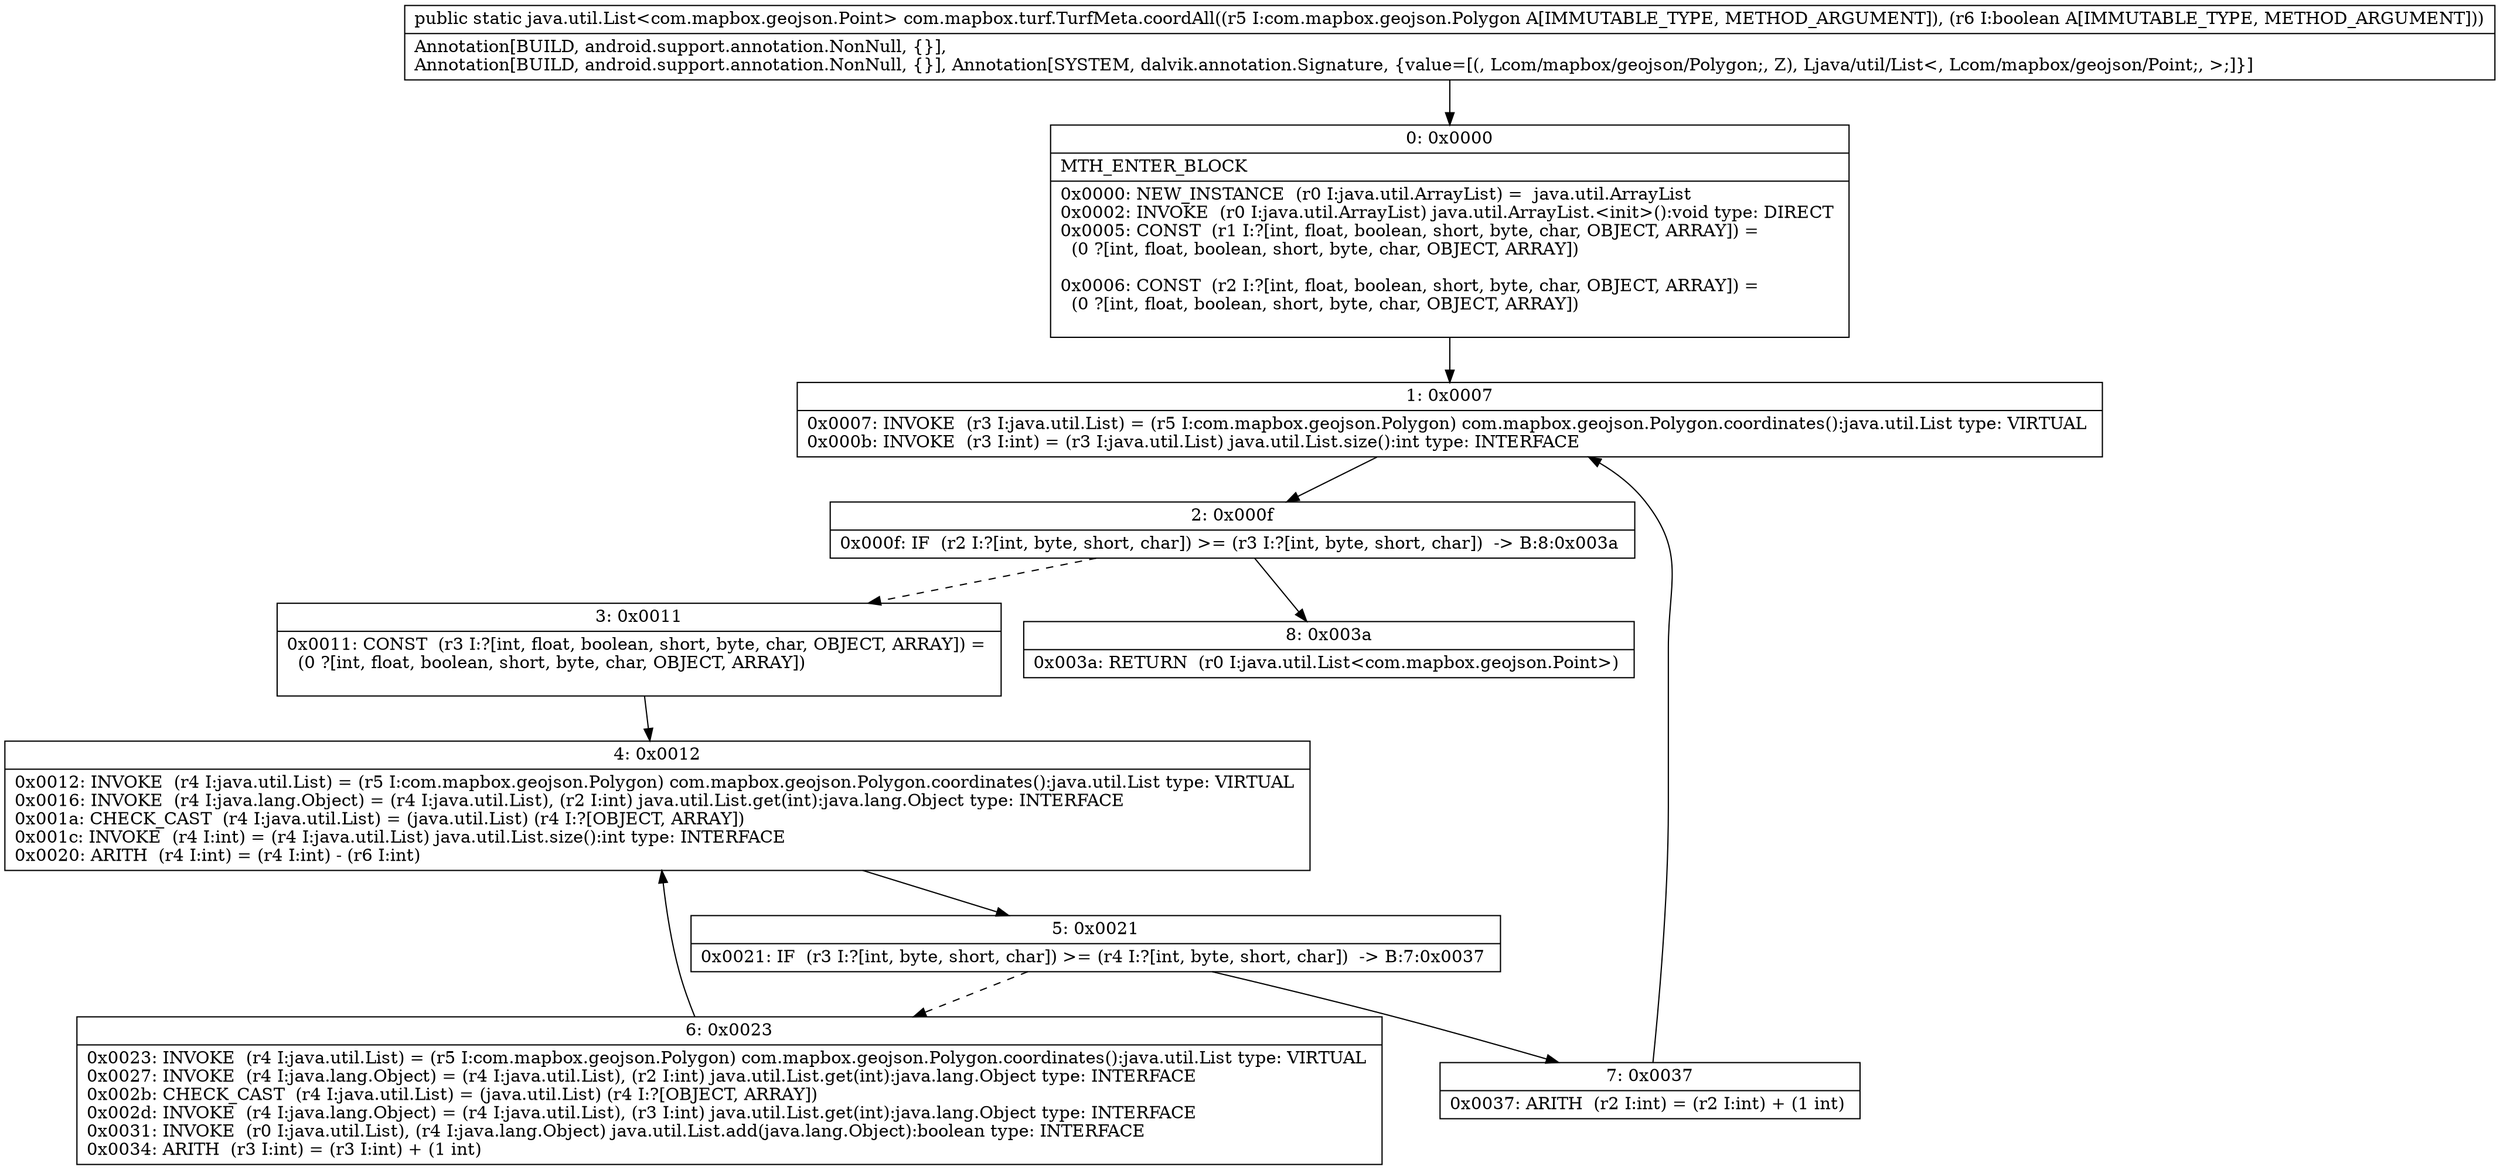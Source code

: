 digraph "CFG forcom.mapbox.turf.TurfMeta.coordAll(Lcom\/mapbox\/geojson\/Polygon;Z)Ljava\/util\/List;" {
Node_0 [shape=record,label="{0\:\ 0x0000|MTH_ENTER_BLOCK\l|0x0000: NEW_INSTANCE  (r0 I:java.util.ArrayList) =  java.util.ArrayList \l0x0002: INVOKE  (r0 I:java.util.ArrayList) java.util.ArrayList.\<init\>():void type: DIRECT \l0x0005: CONST  (r1 I:?[int, float, boolean, short, byte, char, OBJECT, ARRAY]) = \l  (0 ?[int, float, boolean, short, byte, char, OBJECT, ARRAY])\l \l0x0006: CONST  (r2 I:?[int, float, boolean, short, byte, char, OBJECT, ARRAY]) = \l  (0 ?[int, float, boolean, short, byte, char, OBJECT, ARRAY])\l \l}"];
Node_1 [shape=record,label="{1\:\ 0x0007|0x0007: INVOKE  (r3 I:java.util.List) = (r5 I:com.mapbox.geojson.Polygon) com.mapbox.geojson.Polygon.coordinates():java.util.List type: VIRTUAL \l0x000b: INVOKE  (r3 I:int) = (r3 I:java.util.List) java.util.List.size():int type: INTERFACE \l}"];
Node_2 [shape=record,label="{2\:\ 0x000f|0x000f: IF  (r2 I:?[int, byte, short, char]) \>= (r3 I:?[int, byte, short, char])  \-\> B:8:0x003a \l}"];
Node_3 [shape=record,label="{3\:\ 0x0011|0x0011: CONST  (r3 I:?[int, float, boolean, short, byte, char, OBJECT, ARRAY]) = \l  (0 ?[int, float, boolean, short, byte, char, OBJECT, ARRAY])\l \l}"];
Node_4 [shape=record,label="{4\:\ 0x0012|0x0012: INVOKE  (r4 I:java.util.List) = (r5 I:com.mapbox.geojson.Polygon) com.mapbox.geojson.Polygon.coordinates():java.util.List type: VIRTUAL \l0x0016: INVOKE  (r4 I:java.lang.Object) = (r4 I:java.util.List), (r2 I:int) java.util.List.get(int):java.lang.Object type: INTERFACE \l0x001a: CHECK_CAST  (r4 I:java.util.List) = (java.util.List) (r4 I:?[OBJECT, ARRAY]) \l0x001c: INVOKE  (r4 I:int) = (r4 I:java.util.List) java.util.List.size():int type: INTERFACE \l0x0020: ARITH  (r4 I:int) = (r4 I:int) \- (r6 I:int) \l}"];
Node_5 [shape=record,label="{5\:\ 0x0021|0x0021: IF  (r3 I:?[int, byte, short, char]) \>= (r4 I:?[int, byte, short, char])  \-\> B:7:0x0037 \l}"];
Node_6 [shape=record,label="{6\:\ 0x0023|0x0023: INVOKE  (r4 I:java.util.List) = (r5 I:com.mapbox.geojson.Polygon) com.mapbox.geojson.Polygon.coordinates():java.util.List type: VIRTUAL \l0x0027: INVOKE  (r4 I:java.lang.Object) = (r4 I:java.util.List), (r2 I:int) java.util.List.get(int):java.lang.Object type: INTERFACE \l0x002b: CHECK_CAST  (r4 I:java.util.List) = (java.util.List) (r4 I:?[OBJECT, ARRAY]) \l0x002d: INVOKE  (r4 I:java.lang.Object) = (r4 I:java.util.List), (r3 I:int) java.util.List.get(int):java.lang.Object type: INTERFACE \l0x0031: INVOKE  (r0 I:java.util.List), (r4 I:java.lang.Object) java.util.List.add(java.lang.Object):boolean type: INTERFACE \l0x0034: ARITH  (r3 I:int) = (r3 I:int) + (1 int) \l}"];
Node_7 [shape=record,label="{7\:\ 0x0037|0x0037: ARITH  (r2 I:int) = (r2 I:int) + (1 int) \l}"];
Node_8 [shape=record,label="{8\:\ 0x003a|0x003a: RETURN  (r0 I:java.util.List\<com.mapbox.geojson.Point\>) \l}"];
MethodNode[shape=record,label="{public static java.util.List\<com.mapbox.geojson.Point\> com.mapbox.turf.TurfMeta.coordAll((r5 I:com.mapbox.geojson.Polygon A[IMMUTABLE_TYPE, METHOD_ARGUMENT]), (r6 I:boolean A[IMMUTABLE_TYPE, METHOD_ARGUMENT]))  | Annotation[BUILD, android.support.annotation.NonNull, \{\}], \lAnnotation[BUILD, android.support.annotation.NonNull, \{\}], Annotation[SYSTEM, dalvik.annotation.Signature, \{value=[(, Lcom\/mapbox\/geojson\/Polygon;, Z), Ljava\/util\/List\<, Lcom\/mapbox\/geojson\/Point;, \>;]\}]\l}"];
MethodNode -> Node_0;
Node_0 -> Node_1;
Node_1 -> Node_2;
Node_2 -> Node_3[style=dashed];
Node_2 -> Node_8;
Node_3 -> Node_4;
Node_4 -> Node_5;
Node_5 -> Node_6[style=dashed];
Node_5 -> Node_7;
Node_6 -> Node_4;
Node_7 -> Node_1;
}

